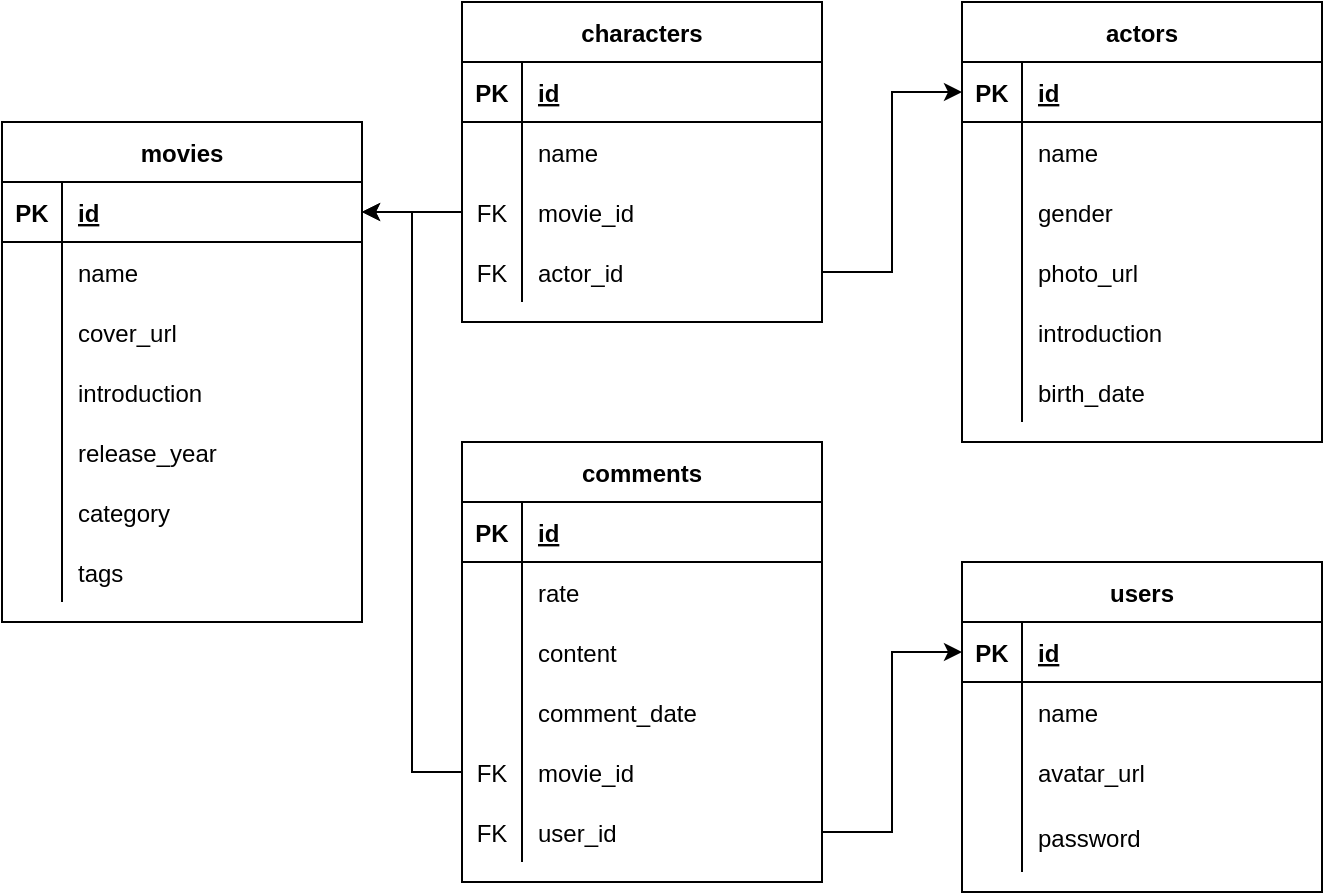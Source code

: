 <mxfile>
    <diagram id="-1JRfj9EwQ9izc6sL9dp" name="Page-1">
        <mxGraphModel dx="820" dy="575" grid="1" gridSize="10" guides="1" tooltips="1" connect="1" arrows="1" fold="1" page="1" pageScale="1" pageWidth="827" pageHeight="1169" math="0" shadow="0">
            <root>
                <mxCell id="0"/>
                <mxCell id="1" parent="0"/>
                <mxCell id="5XVM-MIOCMfw0I01emGF-81" value="actors" style="shape=table;startSize=30;container=1;collapsible=1;childLayout=tableLayout;fixedRows=1;rowLines=0;fontStyle=1;align=center;resizeLast=1;" parent="1" vertex="1">
                    <mxGeometry x="600" y="320" width="180" height="220" as="geometry"/>
                </mxCell>
                <mxCell id="5XVM-MIOCMfw0I01emGF-82" value="" style="shape=partialRectangle;collapsible=0;dropTarget=0;pointerEvents=0;fillColor=none;top=0;left=0;bottom=1;right=0;points=[[0,0.5],[1,0.5]];portConstraint=eastwest;" parent="5XVM-MIOCMfw0I01emGF-81" vertex="1">
                    <mxGeometry y="30" width="180" height="30" as="geometry"/>
                </mxCell>
                <mxCell id="5XVM-MIOCMfw0I01emGF-83" value="PK" style="shape=partialRectangle;connectable=0;fillColor=none;top=0;left=0;bottom=0;right=0;fontStyle=1;overflow=hidden;" parent="5XVM-MIOCMfw0I01emGF-82" vertex="1">
                    <mxGeometry width="30" height="30" as="geometry">
                        <mxRectangle width="30" height="30" as="alternateBounds"/>
                    </mxGeometry>
                </mxCell>
                <mxCell id="5XVM-MIOCMfw0I01emGF-84" value="id" style="shape=partialRectangle;connectable=0;fillColor=none;top=0;left=0;bottom=0;right=0;align=left;spacingLeft=6;fontStyle=5;overflow=hidden;" parent="5XVM-MIOCMfw0I01emGF-82" vertex="1">
                    <mxGeometry x="30" width="150" height="30" as="geometry">
                        <mxRectangle width="150" height="30" as="alternateBounds"/>
                    </mxGeometry>
                </mxCell>
                <mxCell id="5XVM-MIOCMfw0I01emGF-85" value="" style="shape=partialRectangle;collapsible=0;dropTarget=0;pointerEvents=0;fillColor=none;top=0;left=0;bottom=0;right=0;points=[[0,0.5],[1,0.5]];portConstraint=eastwest;" parent="5XVM-MIOCMfw0I01emGF-81" vertex="1">
                    <mxGeometry y="60" width="180" height="30" as="geometry"/>
                </mxCell>
                <mxCell id="5XVM-MIOCMfw0I01emGF-86" value="" style="shape=partialRectangle;connectable=0;fillColor=none;top=0;left=0;bottom=0;right=0;editable=1;overflow=hidden;" parent="5XVM-MIOCMfw0I01emGF-85" vertex="1">
                    <mxGeometry width="30" height="30" as="geometry">
                        <mxRectangle width="30" height="30" as="alternateBounds"/>
                    </mxGeometry>
                </mxCell>
                <mxCell id="5XVM-MIOCMfw0I01emGF-87" value="name" style="shape=partialRectangle;connectable=0;fillColor=none;top=0;left=0;bottom=0;right=0;align=left;spacingLeft=6;overflow=hidden;" parent="5XVM-MIOCMfw0I01emGF-85" vertex="1">
                    <mxGeometry x="30" width="150" height="30" as="geometry">
                        <mxRectangle width="150" height="30" as="alternateBounds"/>
                    </mxGeometry>
                </mxCell>
                <mxCell id="17" style="shape=partialRectangle;collapsible=0;dropTarget=0;pointerEvents=0;fillColor=none;top=0;left=0;bottom=0;right=0;points=[[0,0.5],[1,0.5]];portConstraint=eastwest;" vertex="1" parent="5XVM-MIOCMfw0I01emGF-81">
                    <mxGeometry y="90" width="180" height="30" as="geometry"/>
                </mxCell>
                <mxCell id="18" style="shape=partialRectangle;connectable=0;fillColor=none;top=0;left=0;bottom=0;right=0;editable=1;overflow=hidden;" vertex="1" parent="17">
                    <mxGeometry width="30" height="30" as="geometry">
                        <mxRectangle width="30" height="30" as="alternateBounds"/>
                    </mxGeometry>
                </mxCell>
                <mxCell id="19" value="gender" style="shape=partialRectangle;connectable=0;fillColor=none;top=0;left=0;bottom=0;right=0;align=left;spacingLeft=6;overflow=hidden;" vertex="1" parent="17">
                    <mxGeometry x="30" width="150" height="30" as="geometry">
                        <mxRectangle width="150" height="30" as="alternateBounds"/>
                    </mxGeometry>
                </mxCell>
                <mxCell id="5XVM-MIOCMfw0I01emGF-98" value="" style="shape=partialRectangle;collapsible=0;dropTarget=0;pointerEvents=0;fillColor=none;top=0;left=0;bottom=0;right=0;points=[[0,0.5],[1,0.5]];portConstraint=eastwest;" parent="5XVM-MIOCMfw0I01emGF-81" vertex="1">
                    <mxGeometry y="120" width="180" height="30" as="geometry"/>
                </mxCell>
                <mxCell id="5XVM-MIOCMfw0I01emGF-99" value="" style="shape=partialRectangle;connectable=0;fillColor=none;top=0;left=0;bottom=0;right=0;editable=1;overflow=hidden;" parent="5XVM-MIOCMfw0I01emGF-98" vertex="1">
                    <mxGeometry width="30" height="30" as="geometry">
                        <mxRectangle width="30" height="30" as="alternateBounds"/>
                    </mxGeometry>
                </mxCell>
                <mxCell id="5XVM-MIOCMfw0I01emGF-100" value="photo_url" style="shape=partialRectangle;connectable=0;fillColor=none;top=0;left=0;bottom=0;right=0;align=left;spacingLeft=6;overflow=hidden;" parent="5XVM-MIOCMfw0I01emGF-98" vertex="1">
                    <mxGeometry x="30" width="150" height="30" as="geometry">
                        <mxRectangle width="150" height="30" as="alternateBounds"/>
                    </mxGeometry>
                </mxCell>
                <mxCell id="5XVM-MIOCMfw0I01emGF-91" value="" style="shape=partialRectangle;collapsible=0;dropTarget=0;pointerEvents=0;fillColor=none;top=0;left=0;bottom=0;right=0;points=[[0,0.5],[1,0.5]];portConstraint=eastwest;" parent="5XVM-MIOCMfw0I01emGF-81" vertex="1">
                    <mxGeometry y="150" width="180" height="30" as="geometry"/>
                </mxCell>
                <mxCell id="5XVM-MIOCMfw0I01emGF-92" value="" style="shape=partialRectangle;connectable=0;fillColor=none;top=0;left=0;bottom=0;right=0;editable=1;overflow=hidden;" parent="5XVM-MIOCMfw0I01emGF-91" vertex="1">
                    <mxGeometry width="30" height="30" as="geometry">
                        <mxRectangle width="30" height="30" as="alternateBounds"/>
                    </mxGeometry>
                </mxCell>
                <mxCell id="5XVM-MIOCMfw0I01emGF-93" value="introduction" style="shape=partialRectangle;connectable=0;fillColor=none;top=0;left=0;bottom=0;right=0;align=left;spacingLeft=6;overflow=hidden;" parent="5XVM-MIOCMfw0I01emGF-91" vertex="1">
                    <mxGeometry x="30" width="150" height="30" as="geometry">
                        <mxRectangle width="150" height="30" as="alternateBounds"/>
                    </mxGeometry>
                </mxCell>
                <mxCell id="5XVM-MIOCMfw0I01emGF-135" value="" style="shape=partialRectangle;collapsible=0;dropTarget=0;pointerEvents=0;fillColor=none;top=0;left=0;bottom=0;right=0;points=[[0,0.5],[1,0.5]];portConstraint=eastwest;" parent="5XVM-MIOCMfw0I01emGF-81" vertex="1">
                    <mxGeometry y="180" width="180" height="30" as="geometry"/>
                </mxCell>
                <mxCell id="5XVM-MIOCMfw0I01emGF-136" value="" style="shape=partialRectangle;connectable=0;fillColor=none;top=0;left=0;bottom=0;right=0;editable=1;overflow=hidden;" parent="5XVM-MIOCMfw0I01emGF-135" vertex="1">
                    <mxGeometry width="30" height="30" as="geometry">
                        <mxRectangle width="30" height="30" as="alternateBounds"/>
                    </mxGeometry>
                </mxCell>
                <mxCell id="5XVM-MIOCMfw0I01emGF-137" value="birth_date" style="shape=partialRectangle;connectable=0;fillColor=none;top=0;left=0;bottom=0;right=0;align=left;spacingLeft=6;overflow=hidden;" parent="5XVM-MIOCMfw0I01emGF-135" vertex="1">
                    <mxGeometry x="30" width="150" height="30" as="geometry">
                        <mxRectangle width="150" height="30" as="alternateBounds"/>
                    </mxGeometry>
                </mxCell>
                <mxCell id="8nqSf_Ekg_cwAsHBxTdM-140" style="edgeStyle=orthogonalEdgeStyle;rounded=0;orthogonalLoop=1;jettySize=auto;html=1;entryX=1;entryY=0.5;entryDx=0;entryDy=0;" parent="1" source="8nqSf_Ekg_cwAsHBxTdM-130" target="5XVM-MIOCMfw0I01emGF-53" edge="1">
                    <mxGeometry relative="1" as="geometry"/>
                </mxCell>
                <mxCell id="8nqSf_Ekg_cwAsHBxTdM-141" style="edgeStyle=orthogonalEdgeStyle;rounded=0;orthogonalLoop=1;jettySize=auto;html=1;entryX=0;entryY=0.5;entryDx=0;entryDy=0;" parent="1" source="8nqSf_Ekg_cwAsHBxTdM-137" target="5XVM-MIOCMfw0I01emGF-69" edge="1">
                    <mxGeometry relative="1" as="geometry"/>
                </mxCell>
                <mxCell id="8nqSf_Ekg_cwAsHBxTdM-142" value="characters" style="shape=table;startSize=30;container=1;collapsible=1;childLayout=tableLayout;fixedRows=1;rowLines=0;fontStyle=1;align=center;resizeLast=1;" parent="1" vertex="1">
                    <mxGeometry x="350" y="320" width="180" height="160" as="geometry"/>
                </mxCell>
                <mxCell id="8nqSf_Ekg_cwAsHBxTdM-143" value="" style="shape=partialRectangle;collapsible=0;dropTarget=0;pointerEvents=0;fillColor=none;top=0;left=0;bottom=1;right=0;points=[[0,0.5],[1,0.5]];portConstraint=eastwest;" parent="8nqSf_Ekg_cwAsHBxTdM-142" vertex="1">
                    <mxGeometry y="30" width="180" height="30" as="geometry"/>
                </mxCell>
                <mxCell id="8nqSf_Ekg_cwAsHBxTdM-144" value="PK" style="shape=partialRectangle;connectable=0;fillColor=none;top=0;left=0;bottom=0;right=0;fontStyle=1;overflow=hidden;" parent="8nqSf_Ekg_cwAsHBxTdM-143" vertex="1">
                    <mxGeometry width="30" height="30" as="geometry"/>
                </mxCell>
                <mxCell id="8nqSf_Ekg_cwAsHBxTdM-145" value="id" style="shape=partialRectangle;connectable=0;fillColor=none;top=0;left=0;bottom=0;right=0;align=left;spacingLeft=6;fontStyle=5;overflow=hidden;" parent="8nqSf_Ekg_cwAsHBxTdM-143" vertex="1">
                    <mxGeometry x="30" width="150" height="30" as="geometry"/>
                </mxCell>
                <mxCell id="8nqSf_Ekg_cwAsHBxTdM-146" value="" style="shape=partialRectangle;collapsible=0;dropTarget=0;pointerEvents=0;fillColor=none;top=0;left=0;bottom=0;right=0;points=[[0,0.5],[1,0.5]];portConstraint=eastwest;" parent="8nqSf_Ekg_cwAsHBxTdM-142" vertex="1">
                    <mxGeometry y="60" width="180" height="30" as="geometry"/>
                </mxCell>
                <mxCell id="8nqSf_Ekg_cwAsHBxTdM-147" value="" style="shape=partialRectangle;connectable=0;fillColor=none;top=0;left=0;bottom=0;right=0;editable=1;overflow=hidden;" parent="8nqSf_Ekg_cwAsHBxTdM-146" vertex="1">
                    <mxGeometry width="30" height="30" as="geometry"/>
                </mxCell>
                <mxCell id="8nqSf_Ekg_cwAsHBxTdM-148" value="name" style="shape=partialRectangle;connectable=0;fillColor=none;top=0;left=0;bottom=0;right=0;align=left;spacingLeft=6;overflow=hidden;" parent="8nqSf_Ekg_cwAsHBxTdM-146" vertex="1">
                    <mxGeometry x="30" width="150" height="30" as="geometry"/>
                </mxCell>
                <mxCell id="8nqSf_Ekg_cwAsHBxTdM-156" value="" style="shape=partialRectangle;collapsible=0;dropTarget=0;pointerEvents=0;fillColor=none;top=0;left=0;bottom=0;right=0;points=[[0,0.5],[1,0.5]];portConstraint=eastwest;" parent="8nqSf_Ekg_cwAsHBxTdM-142" vertex="1">
                    <mxGeometry y="90" width="180" height="30" as="geometry"/>
                </mxCell>
                <mxCell id="8nqSf_Ekg_cwAsHBxTdM-157" value="FK" style="shape=partialRectangle;connectable=0;fillColor=none;top=0;left=0;bottom=0;right=0;fontStyle=0;overflow=hidden;" parent="8nqSf_Ekg_cwAsHBxTdM-156" vertex="1">
                    <mxGeometry width="30" height="30" as="geometry"/>
                </mxCell>
                <mxCell id="8nqSf_Ekg_cwAsHBxTdM-158" value="movie_id" style="shape=partialRectangle;connectable=0;fillColor=none;top=0;left=0;bottom=0;right=0;align=left;spacingLeft=6;fontStyle=0;overflow=hidden;" parent="8nqSf_Ekg_cwAsHBxTdM-156" vertex="1">
                    <mxGeometry x="30" width="150" height="30" as="geometry"/>
                </mxCell>
                <mxCell id="8nqSf_Ekg_cwAsHBxTdM-163" value="" style="shape=partialRectangle;collapsible=0;dropTarget=0;pointerEvents=0;fillColor=none;top=0;left=0;bottom=0;right=0;points=[[0,0.5],[1,0.5]];portConstraint=eastwest;" parent="8nqSf_Ekg_cwAsHBxTdM-142" vertex="1">
                    <mxGeometry y="120" width="180" height="30" as="geometry"/>
                </mxCell>
                <mxCell id="8nqSf_Ekg_cwAsHBxTdM-164" value="FK" style="shape=partialRectangle;connectable=0;fillColor=none;top=0;left=0;bottom=0;right=0;fontStyle=0;overflow=hidden;" parent="8nqSf_Ekg_cwAsHBxTdM-163" vertex="1">
                    <mxGeometry width="30" height="30" as="geometry"/>
                </mxCell>
                <mxCell id="8nqSf_Ekg_cwAsHBxTdM-165" value="actor_id" style="shape=partialRectangle;connectable=0;fillColor=none;top=0;left=0;bottom=0;right=0;align=left;spacingLeft=6;fontStyle=0;overflow=hidden;" parent="8nqSf_Ekg_cwAsHBxTdM-163" vertex="1">
                    <mxGeometry x="30" width="150" height="30" as="geometry"/>
                </mxCell>
                <mxCell id="8nqSf_Ekg_cwAsHBxTdM-166" style="edgeStyle=orthogonalEdgeStyle;rounded=0;orthogonalLoop=1;jettySize=auto;html=1;exitX=0;exitY=0.5;exitDx=0;exitDy=0;entryX=1;entryY=0.5;entryDx=0;entryDy=0;" parent="1" source="8nqSf_Ekg_cwAsHBxTdM-156" target="5XVM-MIOCMfw0I01emGF-53" edge="1">
                    <mxGeometry relative="1" as="geometry"/>
                </mxCell>
                <mxCell id="8nqSf_Ekg_cwAsHBxTdM-167" style="edgeStyle=orthogonalEdgeStyle;rounded=0;orthogonalLoop=1;jettySize=auto;html=1;entryX=0;entryY=0.5;entryDx=0;entryDy=0;" parent="1" source="8nqSf_Ekg_cwAsHBxTdM-163" target="5XVM-MIOCMfw0I01emGF-82" edge="1">
                    <mxGeometry relative="1" as="geometry"/>
                </mxCell>
                <mxCell id="5XVM-MIOCMfw0I01emGF-68" value="users" style="shape=table;startSize=30;container=1;collapsible=1;childLayout=tableLayout;fixedRows=1;rowLines=0;fontStyle=1;align=center;resizeLast=1;" parent="1" vertex="1">
                    <mxGeometry x="600" y="600" width="180" height="165" as="geometry">
                        <mxRectangle x="570" y="540" width="60" height="30" as="alternateBounds"/>
                    </mxGeometry>
                </mxCell>
                <mxCell id="5XVM-MIOCMfw0I01emGF-69" value="" style="shape=partialRectangle;collapsible=0;dropTarget=0;pointerEvents=0;fillColor=none;top=0;left=0;bottom=1;right=0;points=[[0,0.5],[1,0.5]];portConstraint=eastwest;" parent="5XVM-MIOCMfw0I01emGF-68" vertex="1">
                    <mxGeometry y="30" width="180" height="30" as="geometry"/>
                </mxCell>
                <mxCell id="5XVM-MIOCMfw0I01emGF-70" value="PK" style="shape=partialRectangle;connectable=0;fillColor=none;top=0;left=0;bottom=0;right=0;fontStyle=1;overflow=hidden;" parent="5XVM-MIOCMfw0I01emGF-69" vertex="1">
                    <mxGeometry width="30" height="30" as="geometry">
                        <mxRectangle width="30" height="30" as="alternateBounds"/>
                    </mxGeometry>
                </mxCell>
                <mxCell id="5XVM-MIOCMfw0I01emGF-71" value="id" style="shape=partialRectangle;connectable=0;fillColor=none;top=0;left=0;bottom=0;right=0;align=left;spacingLeft=6;fontStyle=5;overflow=hidden;" parent="5XVM-MIOCMfw0I01emGF-69" vertex="1">
                    <mxGeometry x="30" width="150" height="30" as="geometry">
                        <mxRectangle width="150" height="30" as="alternateBounds"/>
                    </mxGeometry>
                </mxCell>
                <mxCell id="5XVM-MIOCMfw0I01emGF-72" value="" style="shape=partialRectangle;collapsible=0;dropTarget=0;pointerEvents=0;fillColor=none;top=0;left=0;bottom=0;right=0;points=[[0,0.5],[1,0.5]];portConstraint=eastwest;" parent="5XVM-MIOCMfw0I01emGF-68" vertex="1">
                    <mxGeometry y="60" width="180" height="30" as="geometry"/>
                </mxCell>
                <mxCell id="5XVM-MIOCMfw0I01emGF-73" value="" style="shape=partialRectangle;connectable=0;fillColor=none;top=0;left=0;bottom=0;right=0;editable=1;overflow=hidden;" parent="5XVM-MIOCMfw0I01emGF-72" vertex="1">
                    <mxGeometry width="30" height="30" as="geometry">
                        <mxRectangle width="30" height="30" as="alternateBounds"/>
                    </mxGeometry>
                </mxCell>
                <mxCell id="5XVM-MIOCMfw0I01emGF-74" value="name" style="shape=partialRectangle;connectable=0;fillColor=none;top=0;left=0;bottom=0;right=0;align=left;spacingLeft=6;overflow=hidden;" parent="5XVM-MIOCMfw0I01emGF-72" vertex="1">
                    <mxGeometry x="30" width="150" height="30" as="geometry">
                        <mxRectangle width="150" height="30" as="alternateBounds"/>
                    </mxGeometry>
                </mxCell>
                <mxCell id="LwNYrPpYTc_AuYG6O6rG-4" value="" style="shape=partialRectangle;collapsible=0;dropTarget=0;pointerEvents=0;fillColor=none;top=0;left=0;bottom=0;right=0;points=[[0,0.5],[1,0.5]];portConstraint=eastwest;" parent="5XVM-MIOCMfw0I01emGF-68" vertex="1">
                    <mxGeometry y="90" width="180" height="30" as="geometry"/>
                </mxCell>
                <mxCell id="LwNYrPpYTc_AuYG6O6rG-5" value="" style="shape=partialRectangle;connectable=0;fillColor=none;top=0;left=0;bottom=0;right=0;editable=1;overflow=hidden;" parent="LwNYrPpYTc_AuYG6O6rG-4" vertex="1">
                    <mxGeometry width="30" height="30" as="geometry">
                        <mxRectangle width="30" height="30" as="alternateBounds"/>
                    </mxGeometry>
                </mxCell>
                <mxCell id="LwNYrPpYTc_AuYG6O6rG-6" value="avatar_url" style="shape=partialRectangle;connectable=0;fillColor=none;top=0;left=0;bottom=0;right=0;align=left;spacingLeft=6;overflow=hidden;" parent="LwNYrPpYTc_AuYG6O6rG-4" vertex="1">
                    <mxGeometry x="30" width="150" height="30" as="geometry">
                        <mxRectangle width="150" height="30" as="alternateBounds"/>
                    </mxGeometry>
                </mxCell>
                <mxCell id="5XVM-MIOCMfw0I01emGF-75" value="" style="shape=partialRectangle;collapsible=0;dropTarget=0;pointerEvents=0;fillColor=none;top=0;left=0;bottom=0;right=0;points=[[0,0.5],[1,0.5]];portConstraint=eastwest;" parent="5XVM-MIOCMfw0I01emGF-68" vertex="1">
                    <mxGeometry y="120" width="180" height="35" as="geometry"/>
                </mxCell>
                <mxCell id="5XVM-MIOCMfw0I01emGF-76" value="" style="shape=partialRectangle;connectable=0;fillColor=none;top=0;left=0;bottom=0;right=0;editable=1;overflow=hidden;" parent="5XVM-MIOCMfw0I01emGF-75" vertex="1">
                    <mxGeometry width="30" height="35" as="geometry">
                        <mxRectangle width="30" height="35" as="alternateBounds"/>
                    </mxGeometry>
                </mxCell>
                <mxCell id="5XVM-MIOCMfw0I01emGF-77" value="password" style="shape=partialRectangle;connectable=0;fillColor=none;top=0;left=0;bottom=0;right=0;align=left;spacingLeft=6;overflow=hidden;" parent="5XVM-MIOCMfw0I01emGF-75" vertex="1">
                    <mxGeometry x="30" width="150" height="35" as="geometry">
                        <mxRectangle width="150" height="35" as="alternateBounds"/>
                    </mxGeometry>
                </mxCell>
                <mxCell id="8nqSf_Ekg_cwAsHBxTdM-110" value="comments" style="shape=table;startSize=30;container=1;collapsible=1;childLayout=tableLayout;fixedRows=1;rowLines=0;fontStyle=1;align=center;resizeLast=1;" parent="1" vertex="1">
                    <mxGeometry x="350" y="540" width="180" height="220" as="geometry"/>
                </mxCell>
                <mxCell id="8nqSf_Ekg_cwAsHBxTdM-111" value="" style="shape=partialRectangle;collapsible=0;dropTarget=0;pointerEvents=0;fillColor=none;top=0;left=0;bottom=1;right=0;points=[[0,0.5],[1,0.5]];portConstraint=eastwest;" parent="8nqSf_Ekg_cwAsHBxTdM-110" vertex="1">
                    <mxGeometry y="30" width="180" height="30" as="geometry"/>
                </mxCell>
                <mxCell id="8nqSf_Ekg_cwAsHBxTdM-112" value="PK" style="shape=partialRectangle;connectable=0;fillColor=none;top=0;left=0;bottom=0;right=0;fontStyle=1;overflow=hidden;" parent="8nqSf_Ekg_cwAsHBxTdM-111" vertex="1">
                    <mxGeometry width="30" height="30" as="geometry"/>
                </mxCell>
                <mxCell id="8nqSf_Ekg_cwAsHBxTdM-113" value="id" style="shape=partialRectangle;connectable=0;fillColor=none;top=0;left=0;bottom=0;right=0;align=left;spacingLeft=6;fontStyle=5;overflow=hidden;" parent="8nqSf_Ekg_cwAsHBxTdM-111" vertex="1">
                    <mxGeometry x="30" width="150" height="30" as="geometry"/>
                </mxCell>
                <mxCell id="8nqSf_Ekg_cwAsHBxTdM-114" value="" style="shape=partialRectangle;collapsible=0;dropTarget=0;pointerEvents=0;fillColor=none;top=0;left=0;bottom=0;right=0;points=[[0,0.5],[1,0.5]];portConstraint=eastwest;" parent="8nqSf_Ekg_cwAsHBxTdM-110" vertex="1">
                    <mxGeometry y="60" width="180" height="30" as="geometry"/>
                </mxCell>
                <mxCell id="8nqSf_Ekg_cwAsHBxTdM-115" value="" style="shape=partialRectangle;connectable=0;fillColor=none;top=0;left=0;bottom=0;right=0;editable=1;overflow=hidden;" parent="8nqSf_Ekg_cwAsHBxTdM-114" vertex="1">
                    <mxGeometry width="30" height="30" as="geometry"/>
                </mxCell>
                <mxCell id="8nqSf_Ekg_cwAsHBxTdM-116" value="rate" style="shape=partialRectangle;connectable=0;fillColor=none;top=0;left=0;bottom=0;right=0;align=left;spacingLeft=6;overflow=hidden;" parent="8nqSf_Ekg_cwAsHBxTdM-114" vertex="1">
                    <mxGeometry x="30" width="150" height="30" as="geometry"/>
                </mxCell>
                <mxCell id="8nqSf_Ekg_cwAsHBxTdM-117" value="" style="shape=partialRectangle;collapsible=0;dropTarget=0;pointerEvents=0;fillColor=none;top=0;left=0;bottom=0;right=0;points=[[0,0.5],[1,0.5]];portConstraint=eastwest;" parent="8nqSf_Ekg_cwAsHBxTdM-110" vertex="1">
                    <mxGeometry y="90" width="180" height="30" as="geometry"/>
                </mxCell>
                <mxCell id="8nqSf_Ekg_cwAsHBxTdM-118" value="" style="shape=partialRectangle;connectable=0;fillColor=none;top=0;left=0;bottom=0;right=0;editable=1;overflow=hidden;" parent="8nqSf_Ekg_cwAsHBxTdM-117" vertex="1">
                    <mxGeometry width="30" height="30" as="geometry"/>
                </mxCell>
                <mxCell id="8nqSf_Ekg_cwAsHBxTdM-119" value="content" style="shape=partialRectangle;connectable=0;fillColor=none;top=0;left=0;bottom=0;right=0;align=left;spacingLeft=6;overflow=hidden;" parent="8nqSf_Ekg_cwAsHBxTdM-117" vertex="1">
                    <mxGeometry x="30" width="150" height="30" as="geometry"/>
                </mxCell>
                <mxCell id="LwNYrPpYTc_AuYG6O6rG-1" value="" style="shape=partialRectangle;collapsible=0;dropTarget=0;pointerEvents=0;fillColor=none;top=0;left=0;bottom=0;right=0;points=[[0,0.5],[1,0.5]];portConstraint=eastwest;" parent="8nqSf_Ekg_cwAsHBxTdM-110" vertex="1">
                    <mxGeometry y="120" width="180" height="30" as="geometry"/>
                </mxCell>
                <mxCell id="LwNYrPpYTc_AuYG6O6rG-2" value="" style="shape=partialRectangle;connectable=0;fillColor=none;top=0;left=0;bottom=0;right=0;editable=1;overflow=hidden;" parent="LwNYrPpYTc_AuYG6O6rG-1" vertex="1">
                    <mxGeometry width="30" height="30" as="geometry"/>
                </mxCell>
                <mxCell id="LwNYrPpYTc_AuYG6O6rG-3" value="comment_date" style="shape=partialRectangle;connectable=0;fillColor=none;top=0;left=0;bottom=0;right=0;align=left;spacingLeft=6;overflow=hidden;" parent="LwNYrPpYTc_AuYG6O6rG-1" vertex="1">
                    <mxGeometry x="30" width="150" height="30" as="geometry"/>
                </mxCell>
                <mxCell id="8nqSf_Ekg_cwAsHBxTdM-130" value="" style="shape=partialRectangle;collapsible=0;dropTarget=0;pointerEvents=0;fillColor=none;top=0;left=0;bottom=0;right=0;points=[[0,0.5],[1,0.5]];portConstraint=eastwest;" parent="8nqSf_Ekg_cwAsHBxTdM-110" vertex="1">
                    <mxGeometry y="150" width="180" height="30" as="geometry"/>
                </mxCell>
                <mxCell id="8nqSf_Ekg_cwAsHBxTdM-131" value="FK" style="shape=partialRectangle;connectable=0;fillColor=none;top=0;left=0;bottom=0;right=0;fontStyle=0;overflow=hidden;" parent="8nqSf_Ekg_cwAsHBxTdM-130" vertex="1">
                    <mxGeometry width="30" height="30" as="geometry"/>
                </mxCell>
                <mxCell id="8nqSf_Ekg_cwAsHBxTdM-132" value="movie_id" style="shape=partialRectangle;connectable=0;fillColor=none;top=0;left=0;bottom=0;right=0;align=left;spacingLeft=6;fontStyle=0;overflow=hidden;" parent="8nqSf_Ekg_cwAsHBxTdM-130" vertex="1">
                    <mxGeometry x="30" width="150" height="30" as="geometry"/>
                </mxCell>
                <mxCell id="8nqSf_Ekg_cwAsHBxTdM-137" value="" style="shape=partialRectangle;collapsible=0;dropTarget=0;pointerEvents=0;fillColor=none;top=0;left=0;bottom=0;right=0;points=[[0,0.5],[1,0.5]];portConstraint=eastwest;" parent="8nqSf_Ekg_cwAsHBxTdM-110" vertex="1">
                    <mxGeometry y="180" width="180" height="30" as="geometry"/>
                </mxCell>
                <mxCell id="8nqSf_Ekg_cwAsHBxTdM-138" value="FK" style="shape=partialRectangle;connectable=0;fillColor=none;top=0;left=0;bottom=0;right=0;fontStyle=0;overflow=hidden;" parent="8nqSf_Ekg_cwAsHBxTdM-137" vertex="1">
                    <mxGeometry width="30" height="30" as="geometry"/>
                </mxCell>
                <mxCell id="8nqSf_Ekg_cwAsHBxTdM-139" value="user_id" style="shape=partialRectangle;connectable=0;fillColor=none;top=0;left=0;bottom=0;right=0;align=left;spacingLeft=6;fontStyle=0;overflow=hidden;" parent="8nqSf_Ekg_cwAsHBxTdM-137" vertex="1">
                    <mxGeometry x="30" width="150" height="30" as="geometry"/>
                </mxCell>
                <mxCell id="5XVM-MIOCMfw0I01emGF-52" value="movies" style="shape=table;startSize=30;container=1;collapsible=1;childLayout=tableLayout;fixedRows=1;rowLines=0;fontStyle=1;align=center;resizeLast=1;" parent="1" vertex="1">
                    <mxGeometry x="120" y="380" width="180" height="250" as="geometry"/>
                </mxCell>
                <mxCell id="5XVM-MIOCMfw0I01emGF-53" value="" style="shape=partialRectangle;collapsible=0;dropTarget=0;pointerEvents=0;fillColor=none;top=0;left=0;bottom=1;right=0;points=[[0,0.5],[1,0.5]];portConstraint=eastwest;" parent="5XVM-MIOCMfw0I01emGF-52" vertex="1">
                    <mxGeometry y="30" width="180" height="30" as="geometry"/>
                </mxCell>
                <mxCell id="5XVM-MIOCMfw0I01emGF-54" value="PK" style="shape=partialRectangle;connectable=0;fillColor=none;top=0;left=0;bottom=0;right=0;fontStyle=1;overflow=hidden;" parent="5XVM-MIOCMfw0I01emGF-53" vertex="1">
                    <mxGeometry width="30" height="30" as="geometry">
                        <mxRectangle width="30" height="30" as="alternateBounds"/>
                    </mxGeometry>
                </mxCell>
                <mxCell id="5XVM-MIOCMfw0I01emGF-55" value="id" style="shape=partialRectangle;connectable=0;fillColor=none;top=0;left=0;bottom=0;right=0;align=left;spacingLeft=6;fontStyle=5;overflow=hidden;" parent="5XVM-MIOCMfw0I01emGF-53" vertex="1">
                    <mxGeometry x="30" width="150" height="30" as="geometry">
                        <mxRectangle width="150" height="30" as="alternateBounds"/>
                    </mxGeometry>
                </mxCell>
                <mxCell id="5XVM-MIOCMfw0I01emGF-56" value="" style="shape=partialRectangle;collapsible=0;dropTarget=0;pointerEvents=0;fillColor=none;top=0;left=0;bottom=0;right=0;points=[[0,0.5],[1,0.5]];portConstraint=eastwest;" parent="5XVM-MIOCMfw0I01emGF-52" vertex="1">
                    <mxGeometry y="60" width="180" height="30" as="geometry"/>
                </mxCell>
                <mxCell id="5XVM-MIOCMfw0I01emGF-57" value="" style="shape=partialRectangle;connectable=0;fillColor=none;top=0;left=0;bottom=0;right=0;editable=1;overflow=hidden;" parent="5XVM-MIOCMfw0I01emGF-56" vertex="1">
                    <mxGeometry width="30" height="30" as="geometry">
                        <mxRectangle width="30" height="30" as="alternateBounds"/>
                    </mxGeometry>
                </mxCell>
                <mxCell id="5XVM-MIOCMfw0I01emGF-58" value="name" style="shape=partialRectangle;connectable=0;fillColor=none;top=0;left=0;bottom=0;right=0;align=left;spacingLeft=6;overflow=hidden;" parent="5XVM-MIOCMfw0I01emGF-56" vertex="1">
                    <mxGeometry x="30" width="150" height="30" as="geometry">
                        <mxRectangle width="150" height="30" as="alternateBounds"/>
                    </mxGeometry>
                </mxCell>
                <mxCell id="5XVM-MIOCMfw0I01emGF-59" value="" style="shape=partialRectangle;collapsible=0;dropTarget=0;pointerEvents=0;fillColor=none;top=0;left=0;bottom=0;right=0;points=[[0,0.5],[1,0.5]];portConstraint=eastwest;" parent="5XVM-MIOCMfw0I01emGF-52" vertex="1">
                    <mxGeometry y="90" width="180" height="30" as="geometry"/>
                </mxCell>
                <mxCell id="5XVM-MIOCMfw0I01emGF-60" value="" style="shape=partialRectangle;connectable=0;fillColor=none;top=0;left=0;bottom=0;right=0;editable=1;overflow=hidden;" parent="5XVM-MIOCMfw0I01emGF-59" vertex="1">
                    <mxGeometry width="30" height="30" as="geometry">
                        <mxRectangle width="30" height="30" as="alternateBounds"/>
                    </mxGeometry>
                </mxCell>
                <mxCell id="5XVM-MIOCMfw0I01emGF-61" value="cover_url" style="shape=partialRectangle;connectable=0;fillColor=none;top=0;left=0;bottom=0;right=0;align=left;spacingLeft=6;overflow=hidden;" parent="5XVM-MIOCMfw0I01emGF-59" vertex="1">
                    <mxGeometry x="30" width="150" height="30" as="geometry">
                        <mxRectangle width="150" height="30" as="alternateBounds"/>
                    </mxGeometry>
                </mxCell>
                <mxCell id="5XVM-MIOCMfw0I01emGF-62" value="" style="shape=partialRectangle;collapsible=0;dropTarget=0;pointerEvents=0;fillColor=none;top=0;left=0;bottom=0;right=0;points=[[0,0.5],[1,0.5]];portConstraint=eastwest;" parent="5XVM-MIOCMfw0I01emGF-52" vertex="1">
                    <mxGeometry y="120" width="180" height="30" as="geometry"/>
                </mxCell>
                <mxCell id="5XVM-MIOCMfw0I01emGF-63" value="" style="shape=partialRectangle;connectable=0;fillColor=none;top=0;left=0;bottom=0;right=0;editable=1;overflow=hidden;" parent="5XVM-MIOCMfw0I01emGF-62" vertex="1">
                    <mxGeometry width="30" height="30" as="geometry">
                        <mxRectangle width="30" height="30" as="alternateBounds"/>
                    </mxGeometry>
                </mxCell>
                <mxCell id="5XVM-MIOCMfw0I01emGF-64" value="introduction" style="shape=partialRectangle;connectable=0;fillColor=none;top=0;left=0;bottom=0;right=0;align=left;spacingLeft=6;overflow=hidden;" parent="5XVM-MIOCMfw0I01emGF-62" vertex="1">
                    <mxGeometry x="30" width="150" height="30" as="geometry">
                        <mxRectangle width="150" height="30" as="alternateBounds"/>
                    </mxGeometry>
                </mxCell>
                <mxCell id="5XVM-MIOCMfw0I01emGF-132" value="" style="shape=partialRectangle;collapsible=0;dropTarget=0;pointerEvents=0;fillColor=none;top=0;left=0;bottom=0;right=0;points=[[0,0.5],[1,0.5]];portConstraint=eastwest;" parent="5XVM-MIOCMfw0I01emGF-52" vertex="1">
                    <mxGeometry y="150" width="180" height="30" as="geometry"/>
                </mxCell>
                <mxCell id="5XVM-MIOCMfw0I01emGF-133" value="" style="shape=partialRectangle;connectable=0;fillColor=none;top=0;left=0;bottom=0;right=0;editable=1;overflow=hidden;" parent="5XVM-MIOCMfw0I01emGF-132" vertex="1">
                    <mxGeometry width="30" height="30" as="geometry">
                        <mxRectangle width="30" height="30" as="alternateBounds"/>
                    </mxGeometry>
                </mxCell>
                <mxCell id="5XVM-MIOCMfw0I01emGF-134" value="release_year" style="shape=partialRectangle;connectable=0;fillColor=none;top=0;left=0;bottom=0;right=0;align=left;spacingLeft=6;overflow=hidden;" parent="5XVM-MIOCMfw0I01emGF-132" vertex="1">
                    <mxGeometry x="30" width="150" height="30" as="geometry">
                        <mxRectangle width="150" height="30" as="alternateBounds"/>
                    </mxGeometry>
                </mxCell>
                <mxCell id="11" style="shape=partialRectangle;collapsible=0;dropTarget=0;pointerEvents=0;fillColor=none;top=0;left=0;bottom=0;right=0;points=[[0,0.5],[1,0.5]];portConstraint=eastwest;" vertex="1" parent="5XVM-MIOCMfw0I01emGF-52">
                    <mxGeometry y="180" width="180" height="30" as="geometry"/>
                </mxCell>
                <mxCell id="12" style="shape=partialRectangle;connectable=0;fillColor=none;top=0;left=0;bottom=0;right=0;editable=1;overflow=hidden;" vertex="1" parent="11">
                    <mxGeometry width="30" height="30" as="geometry">
                        <mxRectangle width="30" height="30" as="alternateBounds"/>
                    </mxGeometry>
                </mxCell>
                <mxCell id="13" value="category" style="shape=partialRectangle;connectable=0;fillColor=none;top=0;left=0;bottom=0;right=0;align=left;spacingLeft=6;overflow=hidden;" vertex="1" parent="11">
                    <mxGeometry x="30" width="150" height="30" as="geometry">
                        <mxRectangle width="150" height="30" as="alternateBounds"/>
                    </mxGeometry>
                </mxCell>
                <mxCell id="14" style="shape=partialRectangle;collapsible=0;dropTarget=0;pointerEvents=0;fillColor=none;top=0;left=0;bottom=0;right=0;points=[[0,0.5],[1,0.5]];portConstraint=eastwest;" vertex="1" parent="5XVM-MIOCMfw0I01emGF-52">
                    <mxGeometry y="210" width="180" height="30" as="geometry"/>
                </mxCell>
                <mxCell id="15" style="shape=partialRectangle;connectable=0;fillColor=none;top=0;left=0;bottom=0;right=0;editable=1;overflow=hidden;" vertex="1" parent="14">
                    <mxGeometry width="30" height="30" as="geometry">
                        <mxRectangle width="30" height="30" as="alternateBounds"/>
                    </mxGeometry>
                </mxCell>
                <mxCell id="16" value="tags" style="shape=partialRectangle;connectable=0;fillColor=none;top=0;left=0;bottom=0;right=0;align=left;spacingLeft=6;overflow=hidden;" vertex="1" parent="14">
                    <mxGeometry x="30" width="150" height="30" as="geometry">
                        <mxRectangle width="150" height="30" as="alternateBounds"/>
                    </mxGeometry>
                </mxCell>
            </root>
        </mxGraphModel>
    </diagram>
</mxfile>
